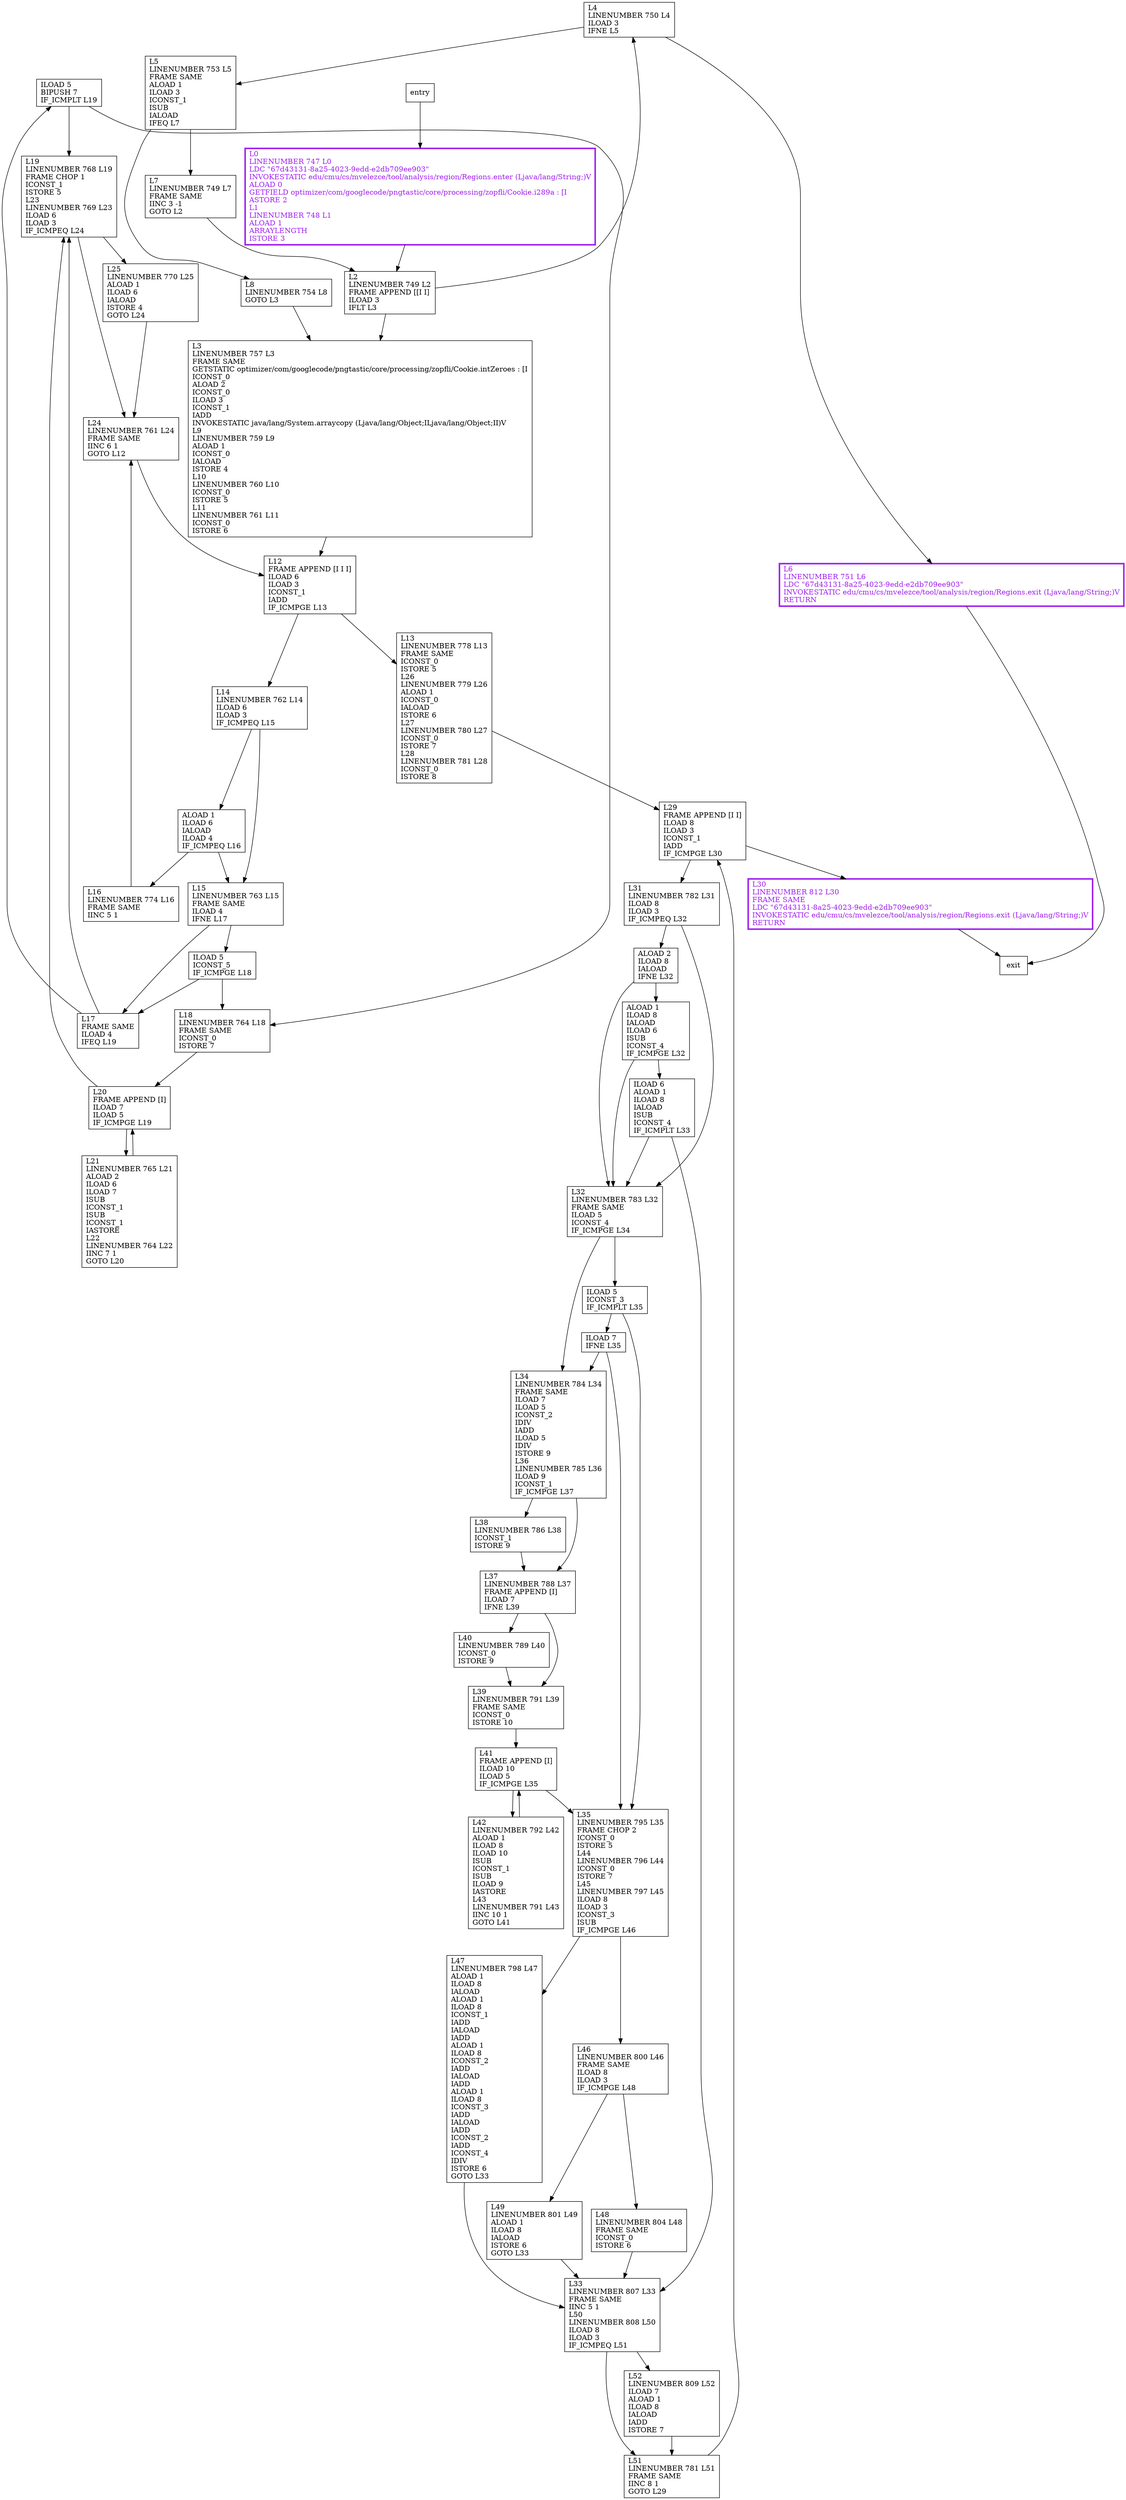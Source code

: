 digraph optimizeHuffmanForRle {
node [shape=record];
1757933443 [label="ILOAD 5\lBIPUSH 7\lIF_ICMPLT L19\l"];
440926517 [label="L16\lLINENUMBER 774 L16\lFRAME SAME\lIINC 5 1\l"];
1928224132 [label="L19\lLINENUMBER 768 L19\lFRAME CHOP 1\lICONST_1\lISTORE 5\lL23\lLINENUMBER 769 L23\lILOAD 6\lILOAD 3\lIF_ICMPEQ L24\l"];
1881218633 [label="ILOAD 6\lALOAD 1\lILOAD 8\lIALOAD\lISUB\lICONST_4\lIF_ICMPLT L33\l"];
501650218 [label="L8\lLINENUMBER 754 L8\lGOTO L3\l"];
203401172 [label="L3\lLINENUMBER 757 L3\lFRAME SAME\lGETSTATIC optimizer/com/googlecode/pngtastic/core/processing/zopfli/Cookie.intZeroes : [I\lICONST_0\lALOAD 2\lICONST_0\lILOAD 3\lICONST_1\lIADD\lINVOKESTATIC java/lang/System.arraycopy (Ljava/lang/Object;ILjava/lang/Object;II)V\lL9\lLINENUMBER 759 L9\lALOAD 1\lICONST_0\lIALOAD\lISTORE 4\lL10\lLINENUMBER 760 L10\lICONST_0\lISTORE 5\lL11\lLINENUMBER 761 L11\lICONST_0\lISTORE 6\l"];
952288009 [label="ALOAD 1\lILOAD 6\lIALOAD\lILOAD 4\lIF_ICMPEQ L16\l"];
1560406561 [label="ALOAD 1\lILOAD 8\lIALOAD\lILOAD 6\lISUB\lICONST_4\lIF_ICMPGE L32\l"];
2140322192 [label="L12\lFRAME APPEND [I I I]\lILOAD 6\lILOAD 3\lICONST_1\lIADD\lIF_ICMPGE L13\l"];
1712666248 [label="L49\lLINENUMBER 801 L49\lALOAD 1\lILOAD 8\lIALOAD\lISTORE 6\lGOTO L33\l"];
1293389141 [label="L15\lLINENUMBER 763 L15\lFRAME SAME\lILOAD 4\lIFNE L17\l"];
130564501 [label="L41\lFRAME APPEND [I]\lILOAD 10\lILOAD 5\lIF_ICMPGE L35\l"];
1894978338 [label="L29\lFRAME APPEND [I I]\lILOAD 8\lILOAD 3\lICONST_1\lIADD\lIF_ICMPGE L30\l"];
1854577712 [label="ALOAD 2\lILOAD 8\lIALOAD\lIFNE L32\l"];
161938368 [label="L0\lLINENUMBER 747 L0\lLDC \"67d43131-8a25-4023-9edd-e2db709ee903\"\lINVOKESTATIC edu/cmu/cs/mvelezce/tool/analysis/region/Regions.enter (Ljava/lang/String;)V\lALOAD 0\lGETFIELD optimizer/com/googlecode/pngtastic/core/processing/zopfli/Cookie.i289a : [I\lASTORE 2\lL1\lLINENUMBER 748 L1\lALOAD 1\lARRAYLENGTH\lISTORE 3\l"];
198250778 [label="L6\lLINENUMBER 751 L6\lLDC \"67d43131-8a25-4023-9edd-e2db709ee903\"\lINVOKESTATIC edu/cmu/cs/mvelezce/tool/analysis/region/Regions.exit (Ljava/lang/String;)V\lRETURN\l"];
109175108 [label="ILOAD 5\lICONST_5\lIF_ICMPGE L18\l"];
1952194564 [label="L38\lLINENUMBER 786 L38\lICONST_1\lISTORE 9\l"];
134048221 [label="L40\lLINENUMBER 789 L40\lICONST_0\lISTORE 9\l"];
1689723487 [label="L24\lLINENUMBER 761 L24\lFRAME SAME\lIINC 6 1\lGOTO L12\l"];
962927234 [label="L34\lLINENUMBER 784 L34\lFRAME SAME\lILOAD 7\lILOAD 5\lICONST_2\lIDIV\lIADD\lILOAD 5\lIDIV\lISTORE 9\lL36\lLINENUMBER 785 L36\lILOAD 9\lICONST_1\lIF_ICMPGE L37\l"];
349978505 [label="L2\lLINENUMBER 749 L2\lFRAME APPEND [[I I]\lILOAD 3\lIFLT L3\l"];
1931008760 [label="L52\lLINENUMBER 809 L52\lILOAD 7\lALOAD 1\lILOAD 8\lIALOAD\lIADD\lISTORE 7\l"];
1429133319 [label="L46\lLINENUMBER 800 L46\lFRAME SAME\lILOAD 8\lILOAD 3\lIF_ICMPGE L48\l"];
79620878 [label="L32\lLINENUMBER 783 L32\lFRAME SAME\lILOAD 5\lICONST_4\lIF_ICMPGE L34\l"];
836782867 [label="L30\lLINENUMBER 812 L30\lFRAME SAME\lLDC \"67d43131-8a25-4023-9edd-e2db709ee903\"\lINVOKESTATIC edu/cmu/cs/mvelezce/tool/analysis/region/Regions.exit (Ljava/lang/String;)V\lRETURN\l"];
963768574 [label="L47\lLINENUMBER 798 L47\lALOAD 1\lILOAD 8\lIALOAD\lALOAD 1\lILOAD 8\lICONST_1\lIADD\lIALOAD\lIADD\lALOAD 1\lILOAD 8\lICONST_2\lIADD\lIALOAD\lIADD\lALOAD 1\lILOAD 8\lICONST_3\lIADD\lIALOAD\lIADD\lICONST_2\lIADD\lICONST_4\lIDIV\lISTORE 6\lGOTO L33\l"];
596905862 [label="L48\lLINENUMBER 804 L48\lFRAME SAME\lICONST_0\lISTORE 6\l"];
890733699 [label="L5\lLINENUMBER 753 L5\lFRAME SAME\lALOAD 1\lILOAD 3\lICONST_1\lISUB\lIALOAD\lIFEQ L7\l"];
2005776325 [label="L17\lFRAME SAME\lILOAD 4\lIFEQ L19\l"];
1163404461 [label="L51\lLINENUMBER 781 L51\lFRAME SAME\lIINC 8 1\lGOTO L29\l"];
1681993012 [label="L14\lLINENUMBER 762 L14\lILOAD 6\lILOAD 3\lIF_ICMPEQ L15\l"];
1810349933 [label="ILOAD 5\lICONST_3\lIF_ICMPLT L35\l"];
114990534 [label="L39\lLINENUMBER 791 L39\lFRAME SAME\lICONST_0\lISTORE 10\l"];
1681215776 [label="L20\lFRAME APPEND [I]\lILOAD 7\lILOAD 5\lIF_ICMPGE L19\l"];
302059473 [label="L42\lLINENUMBER 792 L42\lALOAD 1\lILOAD 8\lILOAD 10\lISUB\lICONST_1\lISUB\lILOAD 9\lIASTORE\lL43\lLINENUMBER 791 L43\lIINC 10 1\lGOTO L41\l"];
386311625 [label="L13\lLINENUMBER 778 L13\lFRAME SAME\lICONST_0\lISTORE 5\lL26\lLINENUMBER 779 L26\lALOAD 1\lICONST_0\lIALOAD\lISTORE 6\lL27\lLINENUMBER 780 L27\lICONST_0\lISTORE 7\lL28\lLINENUMBER 781 L28\lICONST_0\lISTORE 8\l"];
859193874 [label="ILOAD 7\lIFNE L35\l"];
870019773 [label="L25\lLINENUMBER 770 L25\lALOAD 1\lILOAD 6\lIALOAD\lISTORE 4\lGOTO L24\l"];
2056499811 [label="L4\lLINENUMBER 750 L4\lILOAD 3\lIFNE L5\l"];
1813525162 [label="L31\lLINENUMBER 782 L31\lILOAD 8\lILOAD 3\lIF_ICMPEQ L32\l"];
2055288499 [label="L7\lLINENUMBER 749 L7\lFRAME SAME\lIINC 3 -1\lGOTO L2\l"];
62156248 [label="L33\lLINENUMBER 807 L33\lFRAME SAME\lIINC 5 1\lL50\lLINENUMBER 808 L50\lILOAD 8\lILOAD 3\lIF_ICMPEQ L51\l"];
678801430 [label="L18\lLINENUMBER 764 L18\lFRAME SAME\lICONST_0\lISTORE 7\l"];
323761934 [label="L35\lLINENUMBER 795 L35\lFRAME CHOP 2\lICONST_0\lISTORE 5\lL44\lLINENUMBER 796 L44\lICONST_0\lISTORE 7\lL45\lLINENUMBER 797 L45\lILOAD 8\lILOAD 3\lICONST_3\lISUB\lIF_ICMPGE L46\l"];
1631959070 [label="L21\lLINENUMBER 765 L21\lALOAD 2\lILOAD 6\lILOAD 7\lISUB\lICONST_1\lISUB\lICONST_1\lIASTORE\lL22\lLINENUMBER 764 L22\lIINC 7 1\lGOTO L20\l"];
571928572 [label="L37\lLINENUMBER 788 L37\lFRAME APPEND [I]\lILOAD 7\lIFNE L39\l"];
entry;
exit;
1757933443 -> 1928224132;
1757933443 -> 678801430;
440926517 -> 1689723487;
1928224132 -> 870019773;
1928224132 -> 1689723487;
1881218633 -> 79620878;
1881218633 -> 62156248;
203401172 -> 2140322192;
952288009 -> 1293389141;
952288009 -> 440926517;
2140322192 -> 386311625;
2140322192 -> 1681993012;
1712666248 -> 62156248;
1293389141 -> 109175108;
1293389141 -> 2005776325;
130564501 -> 302059473;
130564501 -> 323761934;
1894978338 -> 1813525162;
1894978338 -> 836782867;
161938368 -> 349978505;
198250778 -> exit;
109175108 -> 678801430;
109175108 -> 2005776325;
1952194564 -> 571928572;
134048221 -> 114990534;
1931008760 -> 1163404461;
79620878 -> 962927234;
79620878 -> 1810349933;
836782867 -> exit;
963768574 -> 62156248;
596905862 -> 62156248;
890733699 -> 501650218;
890733699 -> 2055288499;
2005776325 -> 1757933443;
2005776325 -> 1928224132;
1163404461 -> 1894978338;
1810349933 -> 859193874;
1810349933 -> 323761934;
114990534 -> 130564501;
entry -> 161938368;
302059473 -> 130564501;
859193874 -> 962927234;
859193874 -> 323761934;
2055288499 -> 349978505;
62156248 -> 1931008760;
62156248 -> 1163404461;
501650218 -> 203401172;
1560406561 -> 1881218633;
1560406561 -> 79620878;
1854577712 -> 79620878;
1854577712 -> 1560406561;
1689723487 -> 2140322192;
962927234 -> 1952194564;
962927234 -> 571928572;
349978505 -> 2056499811;
349978505 -> 203401172;
1429133319 -> 596905862;
1429133319 -> 1712666248;
1681993012 -> 1293389141;
1681993012 -> 952288009;
1681215776 -> 1928224132;
1681215776 -> 1631959070;
386311625 -> 1894978338;
870019773 -> 1689723487;
2056499811 -> 198250778;
2056499811 -> 890733699;
1813525162 -> 1854577712;
1813525162 -> 79620878;
678801430 -> 1681215776;
323761934 -> 1429133319;
323761934 -> 963768574;
1631959070 -> 1681215776;
571928572 -> 134048221;
571928572 -> 114990534;
161938368[fontcolor="purple", penwidth=3, color="purple"];
198250778[fontcolor="purple", penwidth=3, color="purple"];
836782867[fontcolor="purple", penwidth=3, color="purple"];
}
